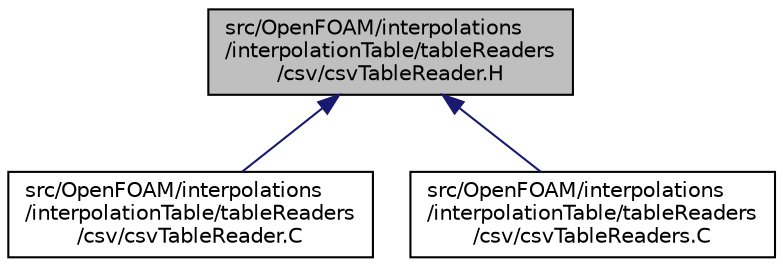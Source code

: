 digraph "src/OpenFOAM/interpolations/interpolationTable/tableReaders/csv/csvTableReader.H"
{
  bgcolor="transparent";
  edge [fontname="Helvetica",fontsize="10",labelfontname="Helvetica",labelfontsize="10"];
  node [fontname="Helvetica",fontsize="10",shape=record];
  Node1 [label="src/OpenFOAM/interpolations\l/interpolationTable/tableReaders\l/csv/csvTableReader.H",height=0.2,width=0.4,color="black", fillcolor="grey75", style="filled" fontcolor="black"];
  Node1 -> Node2 [dir="back",color="midnightblue",fontsize="10",style="solid",fontname="Helvetica"];
  Node2 [label="src/OpenFOAM/interpolations\l/interpolationTable/tableReaders\l/csv/csvTableReader.C",height=0.2,width=0.4,color="black",URL="$csvTableReader_8C.html"];
  Node1 -> Node3 [dir="back",color="midnightblue",fontsize="10",style="solid",fontname="Helvetica"];
  Node3 [label="src/OpenFOAM/interpolations\l/interpolationTable/tableReaders\l/csv/csvTableReaders.C",height=0.2,width=0.4,color="black",URL="$csvTableReaders_8C.html"];
}
